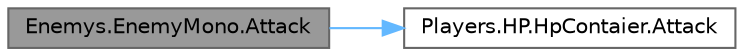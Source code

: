 digraph "Enemys.EnemyMono.Attack"
{
 // LATEX_PDF_SIZE
  bgcolor="transparent";
  edge [fontname=Helvetica,fontsize=10,labelfontname=Helvetica,labelfontsize=10];
  node [fontname=Helvetica,fontsize=10,shape=box,height=0.2,width=0.4];
  rankdir="LR";
  Node1 [id="Node000001",label="Enemys.EnemyMono.Attack",height=0.2,width=0.4,color="gray40", fillcolor="grey60", style="filled", fontcolor="black",tooltip=" "];
  Node1 -> Node2 [id="edge1_Node000001_Node000002",color="steelblue1",style="solid",tooltip=" "];
  Node2 [id="Node000002",label="Players.HP.HpContaier.Attack",height=0.2,width=0.4,color="grey40", fillcolor="white", style="filled",URL="$classPlayers_1_1HP_1_1HpContaier.html#a125a26d35f468419bd7f727e7004e3b8",tooltip="HPとアーマ　スタンゲージへ攻撃"];
}
